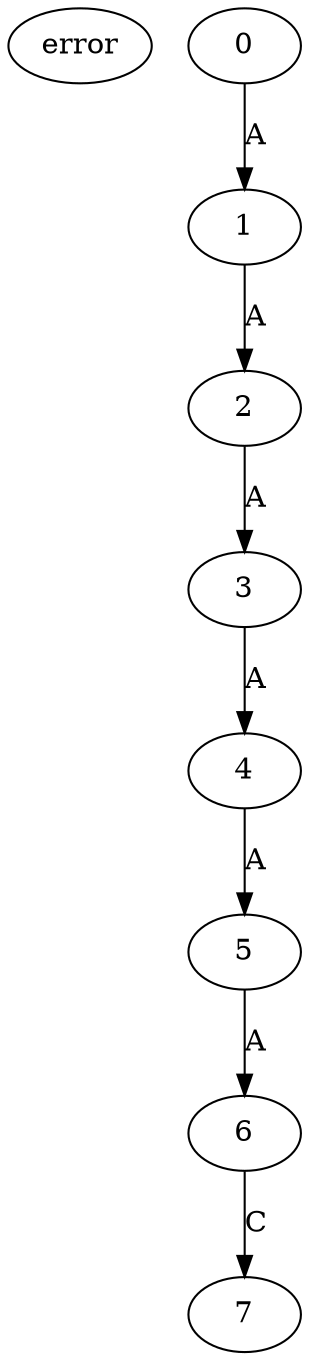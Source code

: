 digraph G {
node_error[label="error"]
node_0[label="0"]
node_1[label="1"]
node_2[label="2"]
node_3[label="3"]
node_4[label="4"]
node_5[label="5"]
node_6[label="6"]
node_7[label="7"]
node_0 -> node_1 [label="A"]
node_1 -> node_2 [label="A"]
node_2 -> node_3 [label="A"]
node_3 -> node_4 [label="A"]
node_4 -> node_5 [label="A"]
node_5 -> node_6 [label="A"]
node_6 -> node_7 [label="C"]
}